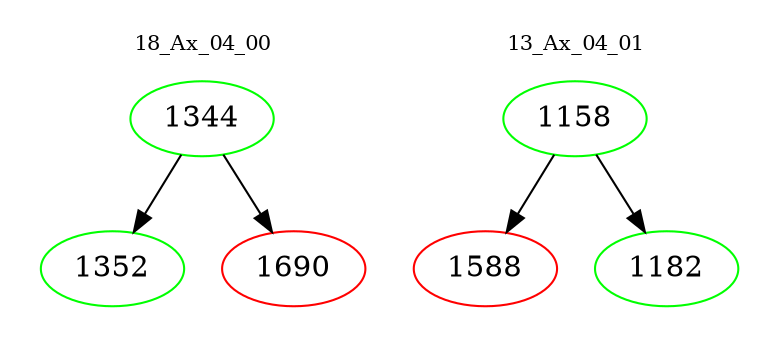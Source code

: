 digraph{
subgraph cluster_0 {
color = white
label = "18_Ax_04_00";
fontsize=10;
T0_1344 [label="1344", color="green"]
T0_1344 -> T0_1352 [color="black"]
T0_1352 [label="1352", color="green"]
T0_1344 -> T0_1690 [color="black"]
T0_1690 [label="1690", color="red"]
}
subgraph cluster_1 {
color = white
label = "13_Ax_04_01";
fontsize=10;
T1_1158 [label="1158", color="green"]
T1_1158 -> T1_1588 [color="black"]
T1_1588 [label="1588", color="red"]
T1_1158 -> T1_1182 [color="black"]
T1_1182 [label="1182", color="green"]
}
}
